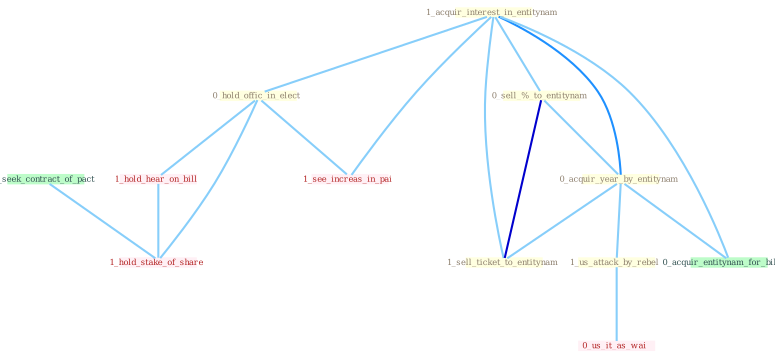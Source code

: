 Graph G{ 
    node
    [shape=polygon,style=filled,width=.5,height=.06,color="#BDFCC9",fixedsize=true,fontsize=4,
    fontcolor="#2f4f4f"];
    {node
    [color="#ffffe0", fontcolor="#8b7d6b"] "1_acquir_interest_in_entitynam " "0_hold_offic_in_elect " "0_sell_%_to_entitynam " "0_acquir_year_by_entitynam " "1_us_attack_by_rebel " "1_sell_ticket_to_entitynam "}
{node [color="#fff0f5", fontcolor="#b22222"] "0_us_it_as_wai " "1_see_increas_in_pai " "1_hold_hear_on_bill " "1_hold_stake_of_share "}
edge [color="#B0E2FF"];

	"1_acquir_interest_in_entitynam " -- "0_hold_offic_in_elect " [w="1", color="#87cefa" ];
	"1_acquir_interest_in_entitynam " -- "0_sell_%_to_entitynam " [w="1", color="#87cefa" ];
	"1_acquir_interest_in_entitynam " -- "0_acquir_year_by_entitynam " [w="2", color="#1e90ff" , len=0.8];
	"1_acquir_interest_in_entitynam " -- "1_sell_ticket_to_entitynam " [w="1", color="#87cefa" ];
	"1_acquir_interest_in_entitynam " -- "0_acquir_entitynam_for_billion " [w="1", color="#87cefa" ];
	"1_acquir_interest_in_entitynam " -- "1_see_increas_in_pai " [w="1", color="#87cefa" ];
	"0_hold_offic_in_elect " -- "1_see_increas_in_pai " [w="1", color="#87cefa" ];
	"0_hold_offic_in_elect " -- "1_hold_hear_on_bill " [w="1", color="#87cefa" ];
	"0_hold_offic_in_elect " -- "1_hold_stake_of_share " [w="1", color="#87cefa" ];
	"0_sell_%_to_entitynam " -- "0_acquir_year_by_entitynam " [w="1", color="#87cefa" ];
	"0_sell_%_to_entitynam " -- "1_sell_ticket_to_entitynam " [w="3", color="#0000cd" , len=0.6];
	"0_acquir_year_by_entitynam " -- "1_us_attack_by_rebel " [w="1", color="#87cefa" ];
	"0_acquir_year_by_entitynam " -- "1_sell_ticket_to_entitynam " [w="1", color="#87cefa" ];
	"0_acquir_year_by_entitynam " -- "0_acquir_entitynam_for_billion " [w="1", color="#87cefa" ];
	"1_us_attack_by_rebel " -- "0_us_it_as_wai " [w="1", color="#87cefa" ];
	"0_seek_contract_of_pact " -- "1_hold_stake_of_share " [w="1", color="#87cefa" ];
	"1_hold_hear_on_bill " -- "1_hold_stake_of_share " [w="1", color="#87cefa" ];
}